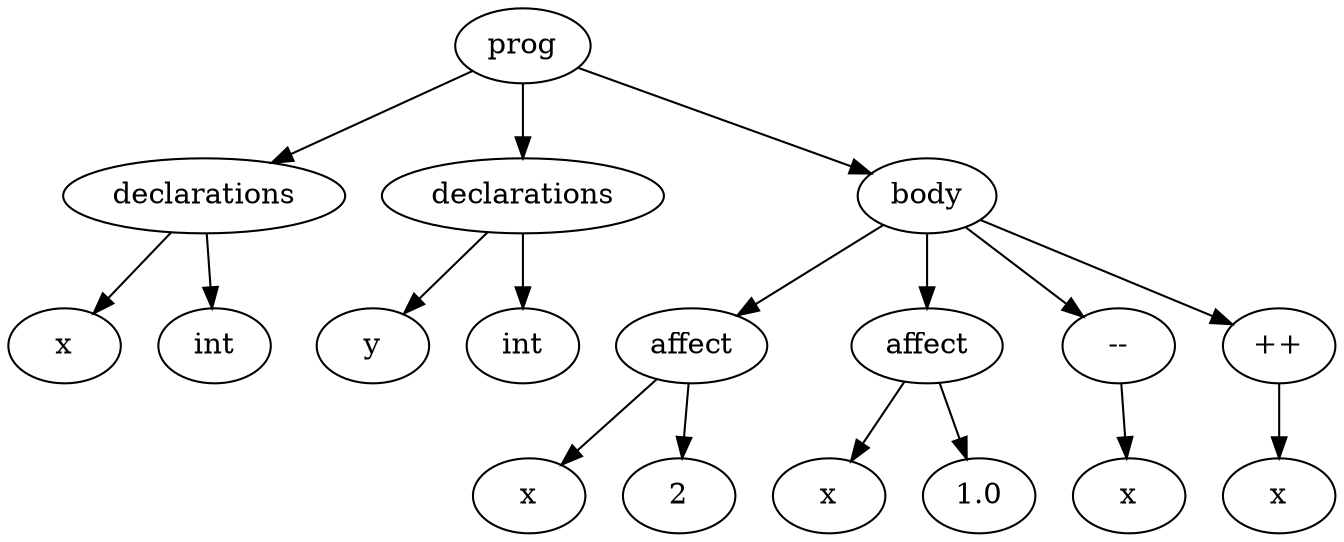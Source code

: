digraph graphname {
17 [label="prog"];
2 [label="declarations"];
0 [label="x"];
2 -> 0;
1 [label="int"];
2 -> 1;
17 -> 2;
5 [label="declarations"];
3 [label="y"];
5 -> 3;
4 [label="int"];
5 -> 4;
17 -> 5;
16 [label="body"];
8 [label="affect"];
7 [label="x"];
8 -> 7;
6 [label="2"];
8 -> 6;
16 -> 8;
11 [label="affect"];
10 [label="x"];
11 -> 10;
9 [label="1.0"];
11 -> 9;
16 -> 11;
13 [label="--"];
12 [label="x"];
13 -> 12;
16 -> 13;
15 [label="++"];
14 [label="x"];
15 -> 14;
16 -> 15;
17 -> 16;
}
